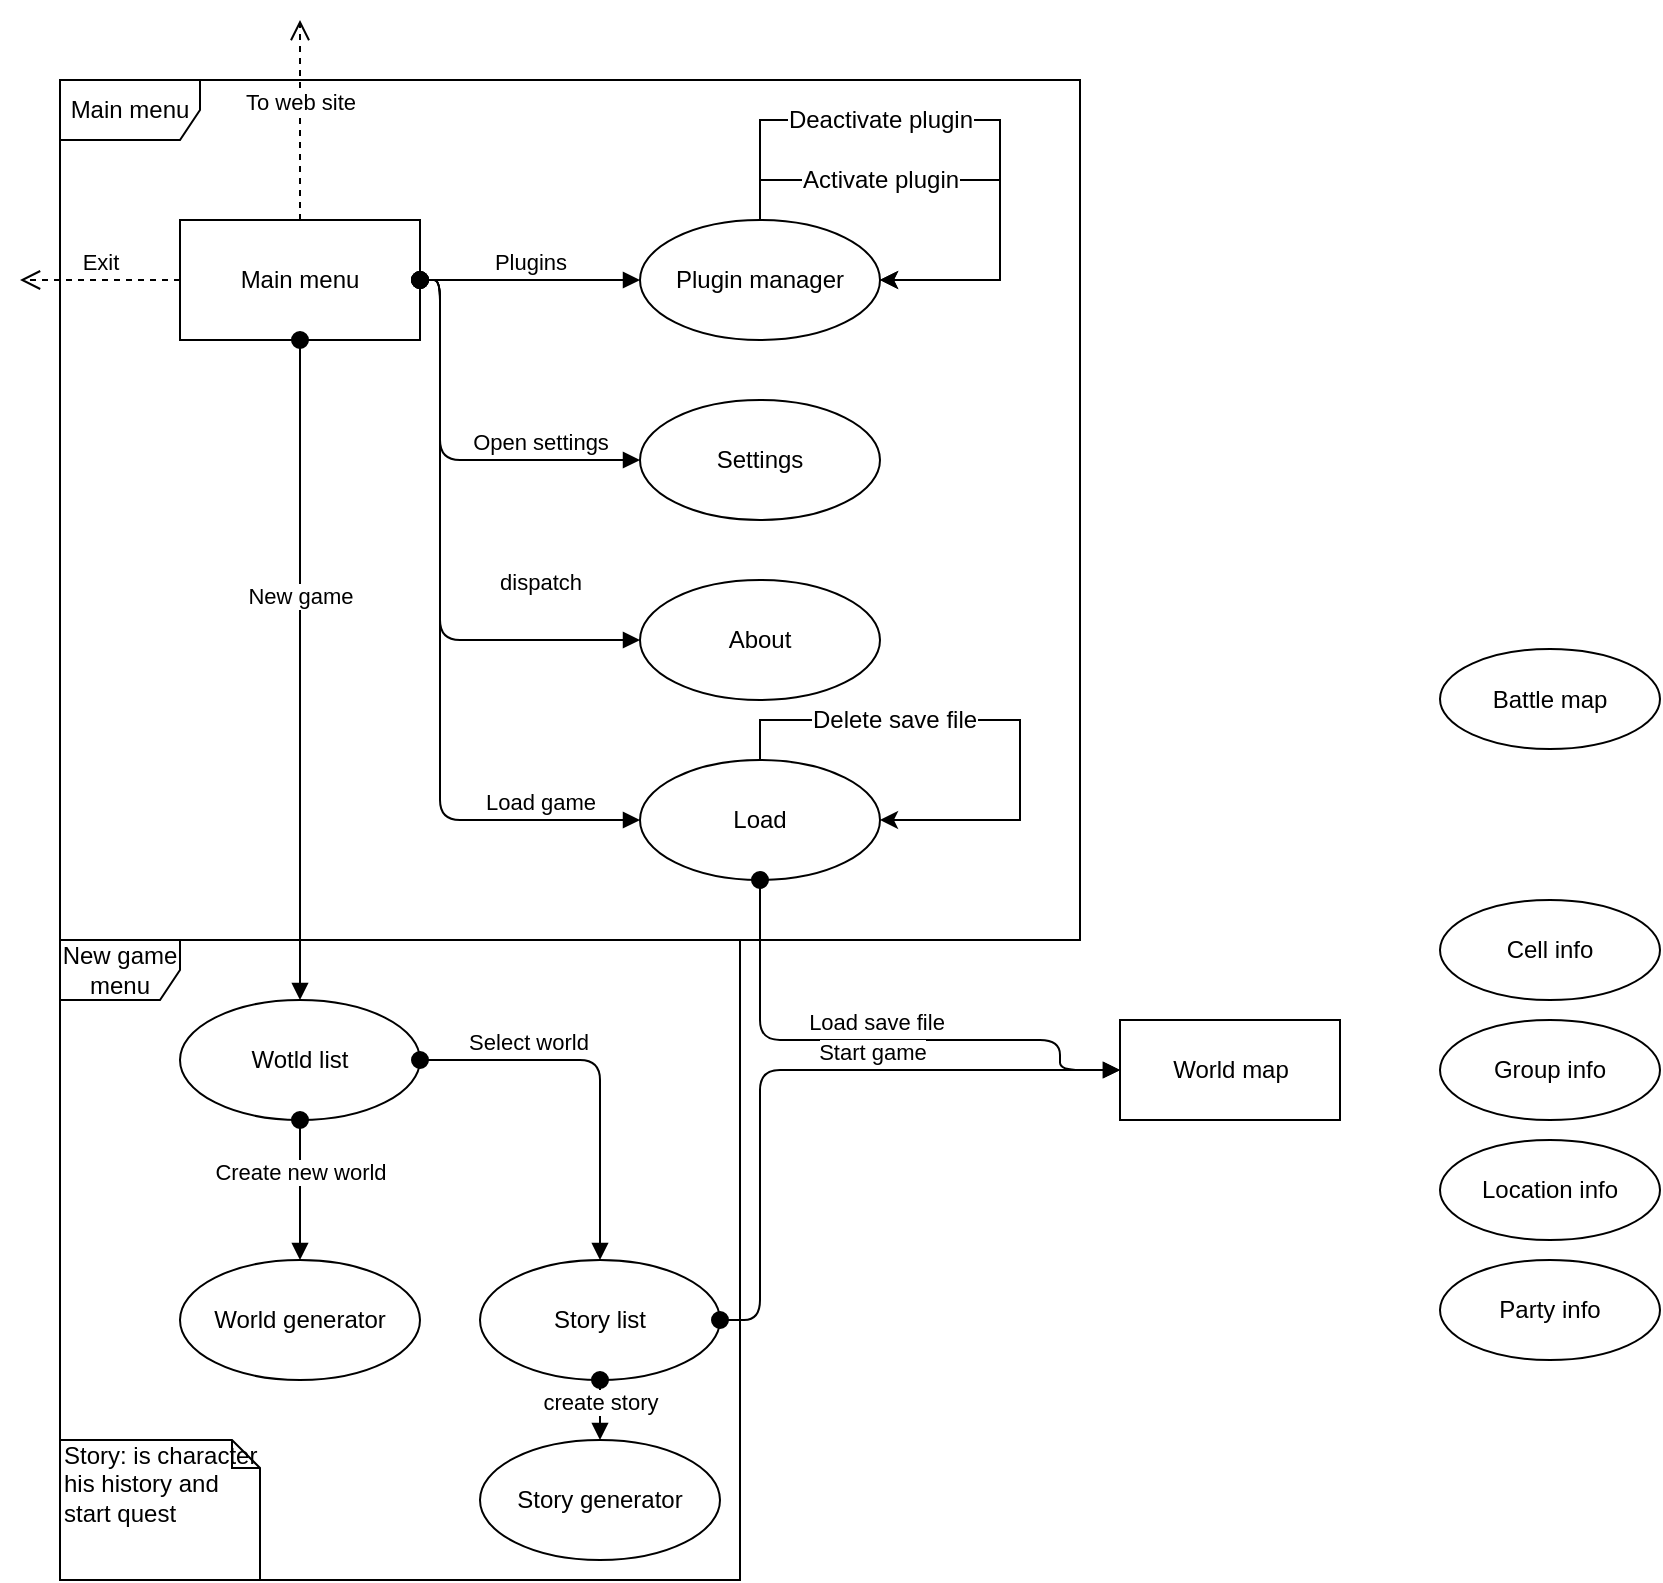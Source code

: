 <mxfile version="10.6.5" type="github"><diagram name="Page-1" id="9f46799a-70d6-7492-0946-bef42562c5a5"><mxGraphModel dx="1162" dy="698" grid="1" gridSize="10" guides="1" tooltips="1" connect="1" arrows="1" fold="1" page="1" pageScale="1" pageWidth="1100" pageHeight="850" background="#ffffff" math="0" shadow="0"><root><mxCell id="0"/><mxCell id="1" parent="0"/><mxCell id="hsdC8ZMX8nm6O7LeYC9S-1" value="Main menu" style="rounded=0;whiteSpace=wrap;html=1;" vertex="1" parent="1"><mxGeometry x="170" y="160" width="120" height="60" as="geometry"/></mxCell><mxCell id="hsdC8ZMX8nm6O7LeYC9S-7" style="edgeStyle=orthogonalEdgeStyle;rounded=0;orthogonalLoop=1;jettySize=auto;html=1;exitX=0.5;exitY=0;exitDx=0;exitDy=0;" edge="1" parent="1" source="hsdC8ZMX8nm6O7LeYC9S-2"><mxGeometry relative="1" as="geometry"><mxPoint x="520" y="190" as="targetPoint"/><Array as="points"><mxPoint x="460" y="110"/><mxPoint x="580" y="110"/><mxPoint x="580" y="190"/></Array></mxGeometry></mxCell><mxCell id="hsdC8ZMX8nm6O7LeYC9S-8" value="Deactivate plugin&lt;br&gt;" style="text;html=1;resizable=0;points=[];align=center;verticalAlign=middle;labelBackgroundColor=#ffffff;" vertex="1" connectable="0" parent="hsdC8ZMX8nm6O7LeYC9S-7"><mxGeometry x="-0.155" y="-3" relative="1" as="geometry"><mxPoint x="-21" y="-3" as="offset"/></mxGeometry></mxCell><mxCell id="hsdC8ZMX8nm6O7LeYC9S-2" value="Plugin manager" style="ellipse;whiteSpace=wrap;html=1;" vertex="1" parent="1"><mxGeometry x="400" y="160" width="120" height="60" as="geometry"/></mxCell><mxCell id="hsdC8ZMX8nm6O7LeYC9S-3" value="Plugins&lt;br&gt;" style="html=1;verticalAlign=bottom;startArrow=oval;startFill=1;endArrow=block;startSize=8;entryX=0;entryY=0.5;entryDx=0;entryDy=0;exitX=1;exitY=0.5;exitDx=0;exitDy=0;" edge="1" parent="1" source="hsdC8ZMX8nm6O7LeYC9S-1" target="hsdC8ZMX8nm6O7LeYC9S-2"><mxGeometry width="60" relative="1" as="geometry"><mxPoint x="330" y="190" as="sourcePoint"/><mxPoint x="350" y="190" as="targetPoint"/></mxGeometry></mxCell><mxCell id="hsdC8ZMX8nm6O7LeYC9S-5" style="edgeStyle=orthogonalEdgeStyle;rounded=0;orthogonalLoop=1;jettySize=auto;html=1;exitX=0.5;exitY=0;exitDx=0;exitDy=0;entryX=1;entryY=0.5;entryDx=0;entryDy=0;" edge="1" parent="1" source="hsdC8ZMX8nm6O7LeYC9S-2" target="hsdC8ZMX8nm6O7LeYC9S-2"><mxGeometry relative="1" as="geometry"><Array as="points"><mxPoint x="460" y="140"/><mxPoint x="580" y="140"/><mxPoint x="580" y="190"/></Array></mxGeometry></mxCell><mxCell id="hsdC8ZMX8nm6O7LeYC9S-6" value="Activate plugin" style="text;html=1;resizable=0;points=[];align=center;verticalAlign=middle;labelBackgroundColor=#ffffff;" vertex="1" connectable="0" parent="hsdC8ZMX8nm6O7LeYC9S-5"><mxGeometry x="-0.423" y="-1" relative="1" as="geometry"><mxPoint x="8" y="-1" as="offset"/></mxGeometry></mxCell><mxCell id="hsdC8ZMX8nm6O7LeYC9S-9" value="Settings&lt;br&gt;" style="ellipse;whiteSpace=wrap;html=1;" vertex="1" parent="1"><mxGeometry x="400" y="250" width="120" height="60" as="geometry"/></mxCell><mxCell id="hsdC8ZMX8nm6O7LeYC9S-10" value="Open settings&lt;br&gt;" style="html=1;verticalAlign=bottom;startArrow=oval;startFill=1;endArrow=block;startSize=8;exitX=1;exitY=0.5;exitDx=0;exitDy=0;entryX=0;entryY=0.5;entryDx=0;entryDy=0;" edge="1" parent="1" source="hsdC8ZMX8nm6O7LeYC9S-1" target="hsdC8ZMX8nm6O7LeYC9S-9"><mxGeometry x="0.5" width="60" relative="1" as="geometry"><mxPoint x="170" y="330" as="sourcePoint"/><mxPoint x="230" y="330" as="targetPoint"/><Array as="points"><mxPoint x="300" y="190"/><mxPoint x="300" y="280"/></Array><mxPoint as="offset"/></mxGeometry></mxCell><mxCell id="hsdC8ZMX8nm6O7LeYC9S-13" value="Exit&lt;br&gt;" style="html=1;verticalAlign=bottom;endArrow=open;dashed=1;endSize=8;" edge="1" parent="1"><mxGeometry relative="1" as="geometry"><mxPoint x="170" y="190" as="sourcePoint"/><mxPoint x="90" y="190" as="targetPoint"/><mxPoint as="offset"/></mxGeometry></mxCell><mxCell id="hsdC8ZMX8nm6O7LeYC9S-15" value="About&lt;br&gt;" style="ellipse;whiteSpace=wrap;html=1;" vertex="1" parent="1"><mxGeometry x="400" y="340" width="120" height="60" as="geometry"/></mxCell><mxCell id="hsdC8ZMX8nm6O7LeYC9S-17" value="dispatch" style="html=1;verticalAlign=bottom;startArrow=oval;startFill=1;endArrow=block;startSize=8;entryX=0;entryY=0.5;entryDx=0;entryDy=0;exitX=1;exitY=0.5;exitDx=0;exitDy=0;" edge="1" parent="1" source="hsdC8ZMX8nm6O7LeYC9S-1" target="hsdC8ZMX8nm6O7LeYC9S-15"><mxGeometry x="0.655" y="20" width="60" relative="1" as="geometry"><mxPoint x="320" y="370" as="sourcePoint"/><mxPoint x="380" y="370" as="targetPoint"/><Array as="points"><mxPoint x="300" y="190"/><mxPoint x="300" y="370"/></Array><mxPoint as="offset"/></mxGeometry></mxCell><mxCell id="hsdC8ZMX8nm6O7LeYC9S-18" value="To web site" style="html=1;verticalAlign=bottom;endArrow=open;dashed=1;endSize=8;exitX=0.5;exitY=0;exitDx=0;exitDy=0;" edge="1" parent="1" source="hsdC8ZMX8nm6O7LeYC9S-1"><mxGeometry relative="1" as="geometry"><mxPoint x="270" y="60" as="sourcePoint"/><mxPoint x="230" y="60" as="targetPoint"/><mxPoint as="offset"/></mxGeometry></mxCell><mxCell id="hsdC8ZMX8nm6O7LeYC9S-19" value="Load&lt;br&gt;" style="ellipse;whiteSpace=wrap;html=1;" vertex="1" parent="1"><mxGeometry x="400" y="430" width="120" height="60" as="geometry"/></mxCell><mxCell id="hsdC8ZMX8nm6O7LeYC9S-20" value="Load game" style="html=1;verticalAlign=bottom;startArrow=oval;startFill=1;endArrow=block;startSize=8;entryX=0;entryY=0.5;entryDx=0;entryDy=0;exitX=1;exitY=0.5;exitDx=0;exitDy=0;" edge="1" parent="1" source="hsdC8ZMX8nm6O7LeYC9S-1" target="hsdC8ZMX8nm6O7LeYC9S-19"><mxGeometry x="0.737" width="60" relative="1" as="geometry"><mxPoint x="80" y="510" as="sourcePoint"/><mxPoint x="140" y="510" as="targetPoint"/><Array as="points"><mxPoint x="300" y="190"/><mxPoint x="300" y="460"/></Array><mxPoint as="offset"/></mxGeometry></mxCell><mxCell id="hsdC8ZMX8nm6O7LeYC9S-22" value="Load save file" style="html=1;verticalAlign=bottom;startArrow=oval;startFill=1;endArrow=block;startSize=8;entryX=0;entryY=0.5;entryDx=0;entryDy=0;exitX=0.5;exitY=1;exitDx=0;exitDy=0;" edge="1" parent="1" source="hsdC8ZMX8nm6O7LeYC9S-19" target="hsdC8ZMX8nm6O7LeYC9S-48"><mxGeometry x="-0.001" width="60" relative="1" as="geometry"><mxPoint x="440" y="530" as="sourcePoint"/><mxPoint x="660" y="589.471" as="targetPoint"/><Array as="points"><mxPoint x="460" y="570"/><mxPoint x="540" y="570"/><mxPoint x="610" y="570"/><mxPoint x="610" y="585"/></Array><mxPoint as="offset"/></mxGeometry></mxCell><mxCell id="hsdC8ZMX8nm6O7LeYC9S-24" style="edgeStyle=orthogonalEdgeStyle;rounded=0;orthogonalLoop=1;jettySize=auto;html=1;exitX=0.5;exitY=0;exitDx=0;exitDy=0;entryX=1;entryY=0.5;entryDx=0;entryDy=0;" edge="1" parent="1" source="hsdC8ZMX8nm6O7LeYC9S-19" target="hsdC8ZMX8nm6O7LeYC9S-19"><mxGeometry relative="1" as="geometry"><Array as="points"><mxPoint x="460" y="410"/><mxPoint x="590" y="410"/><mxPoint x="590" y="460"/></Array></mxGeometry></mxCell><mxCell id="hsdC8ZMX8nm6O7LeYC9S-25" value="Delete save file" style="text;html=1;resizable=0;points=[];align=center;verticalAlign=middle;labelBackgroundColor=#ffffff;" vertex="1" connectable="0" parent="hsdC8ZMX8nm6O7LeYC9S-24"><mxGeometry x="-0.524" y="1" relative="1" as="geometry"><mxPoint x="22" y="1" as="offset"/></mxGeometry></mxCell><mxCell id="hsdC8ZMX8nm6O7LeYC9S-28" value="New game" style="html=1;verticalAlign=bottom;startArrow=oval;startFill=1;endArrow=block;startSize=8;exitX=0.5;exitY=1;exitDx=0;exitDy=0;entryX=0.5;entryY=0;entryDx=0;entryDy=0;" edge="1" parent="1" source="hsdC8ZMX8nm6O7LeYC9S-1" target="hsdC8ZMX8nm6O7LeYC9S-31"><mxGeometry x="-0.172" width="60" relative="1" as="geometry"><mxPoint x="230" y="260" as="sourcePoint"/><mxPoint x="230" y="550" as="targetPoint"/><mxPoint as="offset"/></mxGeometry></mxCell><mxCell id="hsdC8ZMX8nm6O7LeYC9S-29" value="Main menu" style="shape=umlFrame;whiteSpace=wrap;html=1;width=70;height=30;" vertex="1" parent="1"><mxGeometry x="110" y="90" width="510" height="430" as="geometry"/></mxCell><mxCell id="hsdC8ZMX8nm6O7LeYC9S-31" value="Wotld list" style="ellipse;whiteSpace=wrap;html=1;" vertex="1" parent="1"><mxGeometry x="170" y="550" width="120" height="60" as="geometry"/></mxCell><mxCell id="hsdC8ZMX8nm6O7LeYC9S-32" value="World generator" style="ellipse;whiteSpace=wrap;html=1;" vertex="1" parent="1"><mxGeometry x="170" y="680" width="120" height="60" as="geometry"/></mxCell><mxCell id="hsdC8ZMX8nm6O7LeYC9S-38" value="Story list" style="ellipse;whiteSpace=wrap;html=1;" vertex="1" parent="1"><mxGeometry x="320" y="680" width="120" height="60" as="geometry"/></mxCell><mxCell id="hsdC8ZMX8nm6O7LeYC9S-39" value="Select world" style="html=1;verticalAlign=bottom;startArrow=oval;startFill=1;endArrow=block;startSize=8;exitX=1;exitY=0.5;exitDx=0;exitDy=0;entryX=0.5;entryY=0;entryDx=0;entryDy=0;" edge="1" parent="1" source="hsdC8ZMX8nm6O7LeYC9S-31" target="hsdC8ZMX8nm6O7LeYC9S-38"><mxGeometry x="-0.429" width="60" relative="1" as="geometry"><mxPoint x="80" y="760" as="sourcePoint"/><mxPoint x="140" y="760" as="targetPoint"/><Array as="points"><mxPoint x="380" y="580"/></Array><mxPoint as="offset"/></mxGeometry></mxCell><mxCell id="hsdC8ZMX8nm6O7LeYC9S-40" value="Story generator" style="ellipse;whiteSpace=wrap;html=1;fillColor=#ffffff;gradientColor=none;" vertex="1" parent="1"><mxGeometry x="320" y="770" width="120" height="60" as="geometry"/></mxCell><mxCell id="hsdC8ZMX8nm6O7LeYC9S-41" value="create story" style="html=1;verticalAlign=bottom;startArrow=oval;startFill=1;endArrow=block;startSize=8;exitX=0.5;exitY=1;exitDx=0;exitDy=0;entryX=0.5;entryY=0;entryDx=0;entryDy=0;" edge="1" parent="1" source="hsdC8ZMX8nm6O7LeYC9S-38" target="hsdC8ZMX8nm6O7LeYC9S-40"><mxGeometry x="0.333" width="60" relative="1" as="geometry"><mxPoint x="370" y="750" as="sourcePoint"/><mxPoint x="430" y="750" as="targetPoint"/><mxPoint as="offset"/></mxGeometry></mxCell><mxCell id="hsdC8ZMX8nm6O7LeYC9S-43" value="Story: is character&lt;br&gt;his history and start quest&lt;br&gt;" style="shape=note;whiteSpace=wrap;html=1;size=14;verticalAlign=top;align=left;spacingTop=-6;fillColor=#ffffff;gradientColor=none;" vertex="1" parent="1"><mxGeometry x="110" y="770" width="100" height="70" as="geometry"/></mxCell><mxCell id="hsdC8ZMX8nm6O7LeYC9S-44" value="Start game" style="html=1;verticalAlign=bottom;startArrow=oval;startFill=1;endArrow=block;startSize=8;exitX=1;exitY=0.5;exitDx=0;exitDy=0;entryX=0;entryY=0.5;entryDx=0;entryDy=0;" edge="1" parent="1" source="hsdC8ZMX8nm6O7LeYC9S-38" target="hsdC8ZMX8nm6O7LeYC9S-48"><mxGeometry x="0.234" width="60" relative="1" as="geometry"><mxPoint x="460" y="709" as="sourcePoint"/><mxPoint x="660" y="589.471" as="targetPoint"/><Array as="points"><mxPoint x="460" y="710"/><mxPoint x="460" y="585"/></Array><mxPoint as="offset"/></mxGeometry></mxCell><mxCell id="hsdC8ZMX8nm6O7LeYC9S-45" value="Create new world" style="html=1;verticalAlign=bottom;startArrow=oval;startFill=1;endArrow=block;startSize=8;exitX=0.5;exitY=1;exitDx=0;exitDy=0;" edge="1" parent="1" source="hsdC8ZMX8nm6O7LeYC9S-31" target="hsdC8ZMX8nm6O7LeYC9S-32"><mxGeometry width="60" relative="1" as="geometry"><mxPoint x="230" y="610" as="sourcePoint"/><mxPoint x="690" y="570" as="targetPoint"/></mxGeometry></mxCell><mxCell id="hsdC8ZMX8nm6O7LeYC9S-46" value="New game menu" style="shape=umlFrame;whiteSpace=wrap;html=1;fillColor=#ffffff;gradientColor=none;" vertex="1" parent="1"><mxGeometry x="110" y="520" width="340" height="320" as="geometry"/></mxCell><mxCell id="hsdC8ZMX8nm6O7LeYC9S-48" value="World map&lt;br&gt;" style="html=1;fillColor=#ffffff;gradientColor=none;shadow=0;comic=0;direction=east;" vertex="1" parent="1"><mxGeometry x="640" y="560" width="110" height="50" as="geometry"/></mxCell><mxCell id="hsdC8ZMX8nm6O7LeYC9S-52" value="Battle map&lt;br&gt;" style="ellipse;whiteSpace=wrap;html=1;shadow=0;comic=1;fillColor=#ffffff;gradientColor=none;" vertex="1" parent="1"><mxGeometry x="800" y="374.5" width="110" height="50" as="geometry"/></mxCell><mxCell id="hsdC8ZMX8nm6O7LeYC9S-53" value="Group info&lt;br&gt;" style="ellipse;whiteSpace=wrap;html=1;shadow=0;comic=1;fillColor=#ffffff;gradientColor=none;" vertex="1" parent="1"><mxGeometry x="800" y="560" width="110" height="50" as="geometry"/></mxCell><mxCell id="hsdC8ZMX8nm6O7LeYC9S-56" value="Location info" style="ellipse;whiteSpace=wrap;html=1;shadow=0;comic=1;fillColor=#ffffff;gradientColor=none;" vertex="1" parent="1"><mxGeometry x="800.0" y="620" width="110" height="50" as="geometry"/></mxCell><mxCell id="hsdC8ZMX8nm6O7LeYC9S-57" value="Party info" style="ellipse;whiteSpace=wrap;html=1;shadow=0;comic=1;fillColor=#ffffff;gradientColor=none;" vertex="1" parent="1"><mxGeometry x="800.0" y="680" width="110" height="50" as="geometry"/></mxCell><mxCell id="hsdC8ZMX8nm6O7LeYC9S-58" value="Cell info&lt;br&gt;" style="ellipse;whiteSpace=wrap;html=1;shadow=0;comic=1;fillColor=#ffffff;gradientColor=none;" vertex="1" parent="1"><mxGeometry x="800.0" y="500" width="110" height="50" as="geometry"/></mxCell></root></mxGraphModel></diagram></mxfile>